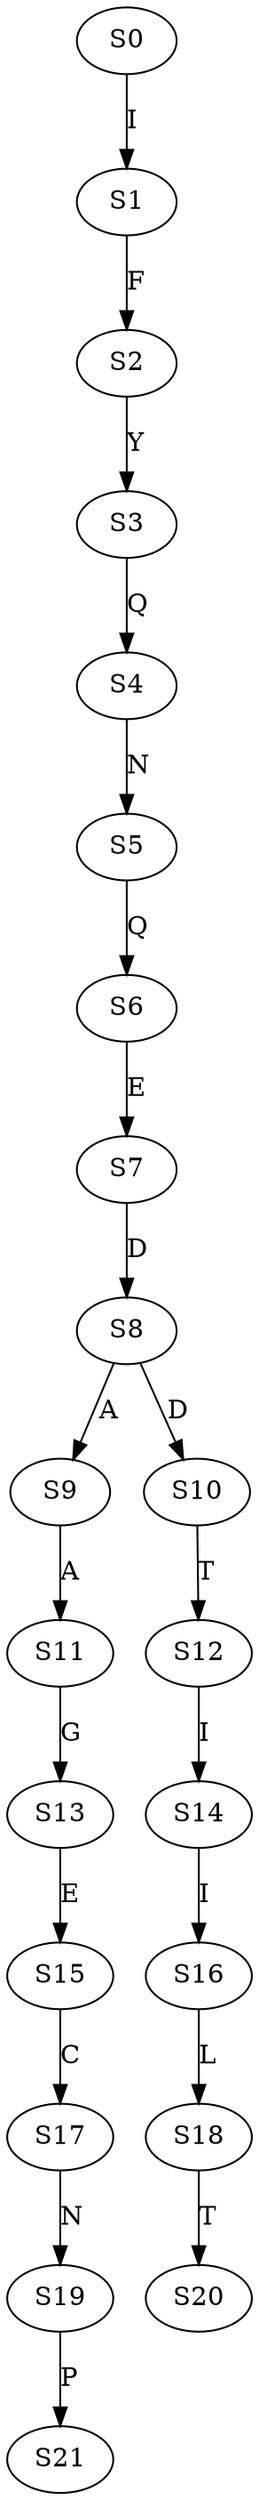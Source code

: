 strict digraph  {
	S0 -> S1 [ label = I ];
	S1 -> S2 [ label = F ];
	S2 -> S3 [ label = Y ];
	S3 -> S4 [ label = Q ];
	S4 -> S5 [ label = N ];
	S5 -> S6 [ label = Q ];
	S6 -> S7 [ label = E ];
	S7 -> S8 [ label = D ];
	S8 -> S9 [ label = A ];
	S8 -> S10 [ label = D ];
	S9 -> S11 [ label = A ];
	S10 -> S12 [ label = T ];
	S11 -> S13 [ label = G ];
	S12 -> S14 [ label = I ];
	S13 -> S15 [ label = E ];
	S14 -> S16 [ label = I ];
	S15 -> S17 [ label = C ];
	S16 -> S18 [ label = L ];
	S17 -> S19 [ label = N ];
	S18 -> S20 [ label = T ];
	S19 -> S21 [ label = P ];
}
